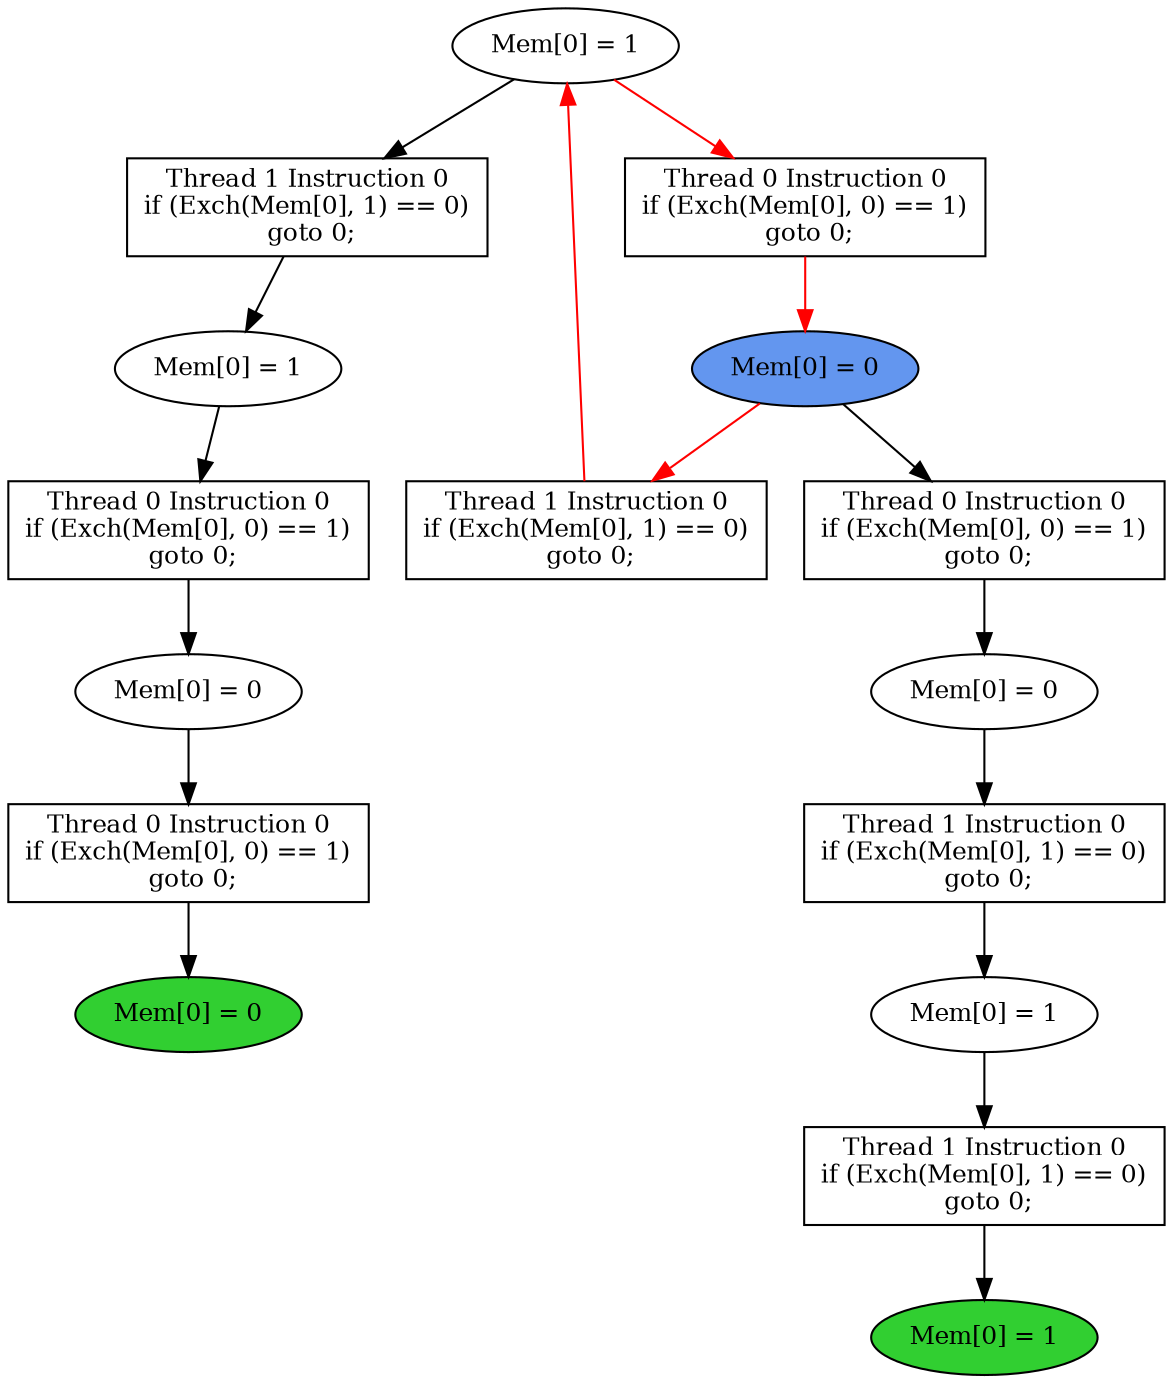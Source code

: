 digraph "graph" {
graph [fontsize=12]
node [fontsize=12]
edge [fontsize=12]
rankdir=TB;
"N14" -> "N13" [uuid = "<A0, END0>", color = "#000000", fontcolor = "#ffffff", style = "solid", label = "", dir = "forward", weight = "1"]
"N16" -> "N15" [uuid = "<A1, S4>", color = "#000000", fontcolor = "#ffffff", style = "solid", label = "", dir = "forward", weight = "1"]
"N12" -> "N11" [uuid = "<A2, S3>", color = "#000000", fontcolor = "#ffffff", style = "solid", label = "", dir = "forward", weight = "1"]
"N8" -> "N7" [uuid = "<A3, END1>", color = "#000000", fontcolor = "#ffffff", style = "solid", label = "", dir = "forward", weight = "1"]
"N18" -> "N17" [uuid = "<A4, S2>", color = "#000000", fontcolor = "#ffffff", style = "solid", label = "", dir = "forward", weight = "1"]
"N24" -> "N21" [uuid = "<A5, S1>", color = "#ff0000", fontcolor = "#ffffff", style = "solid", label = "", dir = "back", weight = "1"]
"N10" -> "N9" [uuid = "<A6, S0>", color = "#000000", fontcolor = "#ffffff", style = "solid", label = "", dir = "forward", weight = "1"]
"N23" -> "N22" [uuid = "<A7, START$0>", color = "#ff0000", fontcolor = "#ffffff", style = "solid", label = "", dir = "forward", weight = "1"]
"N15" -> "N14" [uuid = "<A0, S4>", color = "#000000", fontcolor = "#ffffff", style = "solid", label = "", dir = "forward", weight = "1"]
"N17" -> "N16" [uuid = "<A1, S2>", color = "#000000", fontcolor = "#ffffff", style = "solid", label = "", dir = "forward", weight = "1"]
"N22" -> "N12" [uuid = "<A2, START$0>", color = "#000000", fontcolor = "#ffffff", style = "solid", label = "", dir = "forward", weight = "1"]
"N9" -> "N8" [uuid = "<A3, S0>", color = "#000000", fontcolor = "#ffffff", style = "solid", label = "", dir = "forward", weight = "1"]
"N24" -> "N18" [uuid = "<A4, S1>", color = "#000000", fontcolor = "#ffffff", style = "solid", label = "", dir = "forward", weight = "1"]
"N22" -> "N21" [uuid = "<A5, START$0>", color = "#ff0000", fontcolor = "#ffffff", style = "solid", label = "", dir = "forward", weight = "1"]
"N11" -> "N10" [uuid = "<A6, S3>", color = "#000000", fontcolor = "#ffffff", style = "solid", label = "", dir = "forward", weight = "1"]
"N24" -> "N23" [uuid = "<A7, S1>", color = "#ff0000", fontcolor = "#ffffff", style = "solid", label = "", dir = "forward", weight = "1"]
"N7" [uuid="END1", label="Mem[0] = 1", fillcolor = "#31cf31", fontcolor = "#000000", shape = "ellipse", style = "filled, solid"]
"N8" [uuid="A3", label="Thread 1 Instruction 0
if (Exch(Mem[0], 1) == 0)
 goto 0;", fillcolor = "#ffffff", fontcolor = "#000000", shape = "box", style = "filled, solid"]
"N9" [uuid="S0", label="Mem[0] = 1", fillcolor = "#ffffff", fontcolor = "#000000", shape = "ellipse", style = "filled, solid"]
"N10" [uuid="A6", label="Thread 1 Instruction 0
if (Exch(Mem[0], 1) == 0)
 goto 0;", fillcolor = "#ffffff", fontcolor = "#000000", shape = "box", style = "filled, solid"]
"N11" [uuid="S3", label="Mem[0] = 0", fillcolor = "#ffffff", fontcolor = "#000000", shape = "ellipse", style = "filled, solid"]
"N12" [uuid="A2", label="Thread 0 Instruction 0
if (Exch(Mem[0], 0) == 1)
 goto 0;", fillcolor = "#ffffff", fontcolor = "#000000", shape = "box", style = "filled, solid"]
"N13" [uuid="END0", label="Mem[0] = 0", fillcolor = "#31cf31", fontcolor = "#000000", shape = "ellipse", style = "filled, solid"]
"N14" [uuid="A0", label="Thread 0 Instruction 0
if (Exch(Mem[0], 0) == 1)
 goto 0;", fillcolor = "#ffffff", fontcolor = "#000000", shape = "box", style = "filled, solid"]
"N15" [uuid="S4", label="Mem[0] = 0", fillcolor = "#ffffff", fontcolor = "#000000", shape = "ellipse", style = "filled, solid"]
"N16" [uuid="A1", label="Thread 0 Instruction 0
if (Exch(Mem[0], 0) == 1)
 goto 0;", fillcolor = "#ffffff", fontcolor = "#000000", shape = "box", style = "filled, solid"]
"N17" [uuid="S2", label="Mem[0] = 1", fillcolor = "#ffffff", fontcolor = "#000000", shape = "ellipse", style = "filled, solid"]
"N18" [uuid="A4", label="Thread 1 Instruction 0
if (Exch(Mem[0], 1) == 0)
 goto 0;", fillcolor = "#ffffff", fontcolor = "#000000", shape = "box", style = "filled, solid"]
"N21" [uuid="A5", label="Thread 1 Instruction 0
if (Exch(Mem[0], 1) == 0)
 goto 0;", fillcolor = "#ffffff", fontcolor = "#000000", shape = "box", style = "filled, solid"]
"N22" [uuid="START$0", label="Mem[0] = 0", fillcolor = "#6396ef", fontcolor = "#000000", shape = "ellipse", style = "filled, solid"]
"N23" [uuid="A7", label="Thread 0 Instruction 0
if (Exch(Mem[0], 0) == 1)
 goto 0;", fillcolor = "#ffffff", fontcolor = "#000000", shape = "box", style = "filled, solid"]
"N24" [uuid="S1", label="Mem[0] = 1", fillcolor = "#ffffff", fontcolor = "#000000", shape = "ellipse", style = "filled, solid"]
}